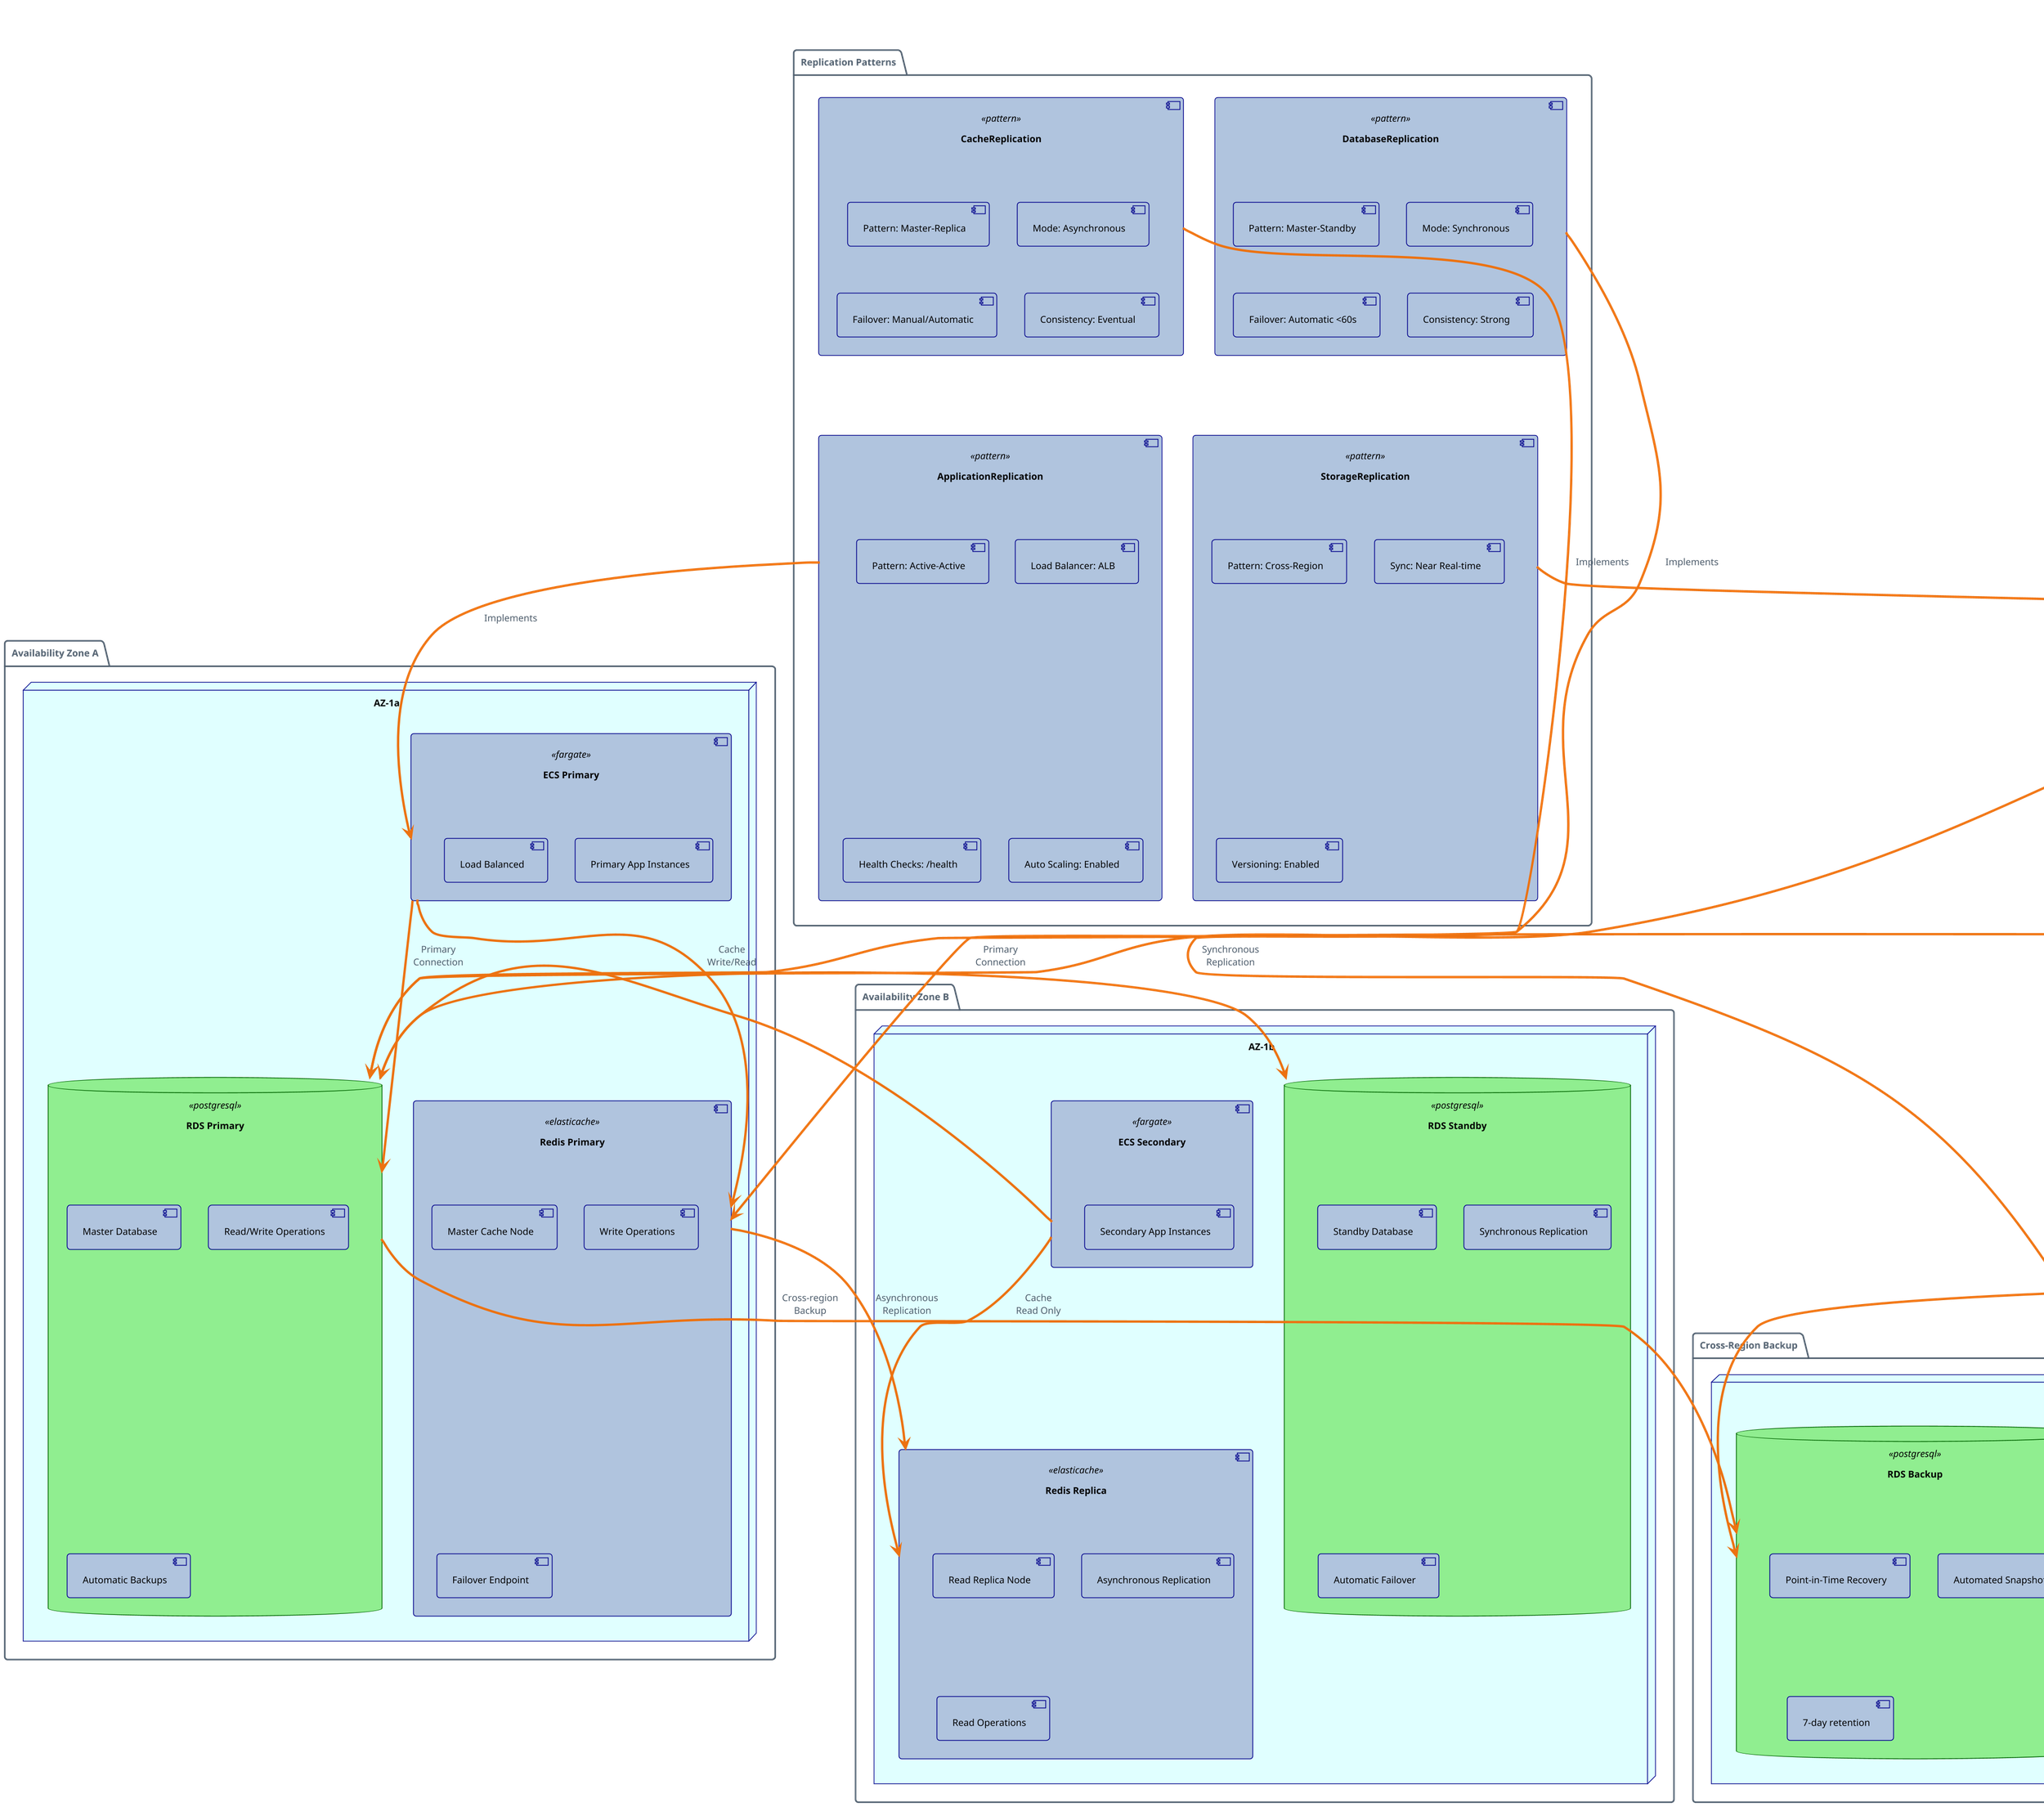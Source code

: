 @startuml EstrategiaReplicacion
!theme aws-orange
skinparam backgroundColor transparent
skinparam maxMessageSize 300
skinparam dpi 150
skinparam shadowing false

' Configuración de colores para nodos
skinparam node {
    BackgroundColor LightCyan
    BorderColor DarkBlue
    FontColor Black
}
skinparam component {
    BackgroundColor LightSteelBlue
    BorderColor DarkBlue
    FontColor Black
}
skinparam database {
    BackgroundColor LightGreen
    BorderColor DarkGreen
    FontColor Black
}

title Estrategia de Replicacion 

package "Availability Zone A" {
    node "AZ-1a" {
        database "RDS Primary" <<postgresql>> {
            [Master Database]
            [Read/Write Operations]
            [Automatic Backups]
        }
        
        component "Redis Primary" <<elasticache>> {
            [Master Cache Node]
            [Write Operations]
            [Failover Endpoint]
        }
        
        component "ECS Primary" <<fargate>> {
            [Primary App Instances]
            [Load Balanced]
        }
    }
}

package "Availability Zone B" {
    node "AZ-1b" {
        database "RDS Standby" <<postgresql>> {
            [Standby Database]
            [Synchronous Replication]
            [Automatic Failover]
        }
        
        component "Redis Replica" <<elasticache>> {
            [Read Replica Node]
            [Asynchronous Replication]
            [Read Operations]
        }
        
        component "ECS Secondary" <<fargate>> {
            [Secondary App Instances]
            [Load Balanced]
        }
    }
}

package "Cross-Region Backup" {
    node "Region us-east-1" {
        database "RDS Backup" <<postgresql>> {
            [Point-in-Time Recovery]
            [Automated Snapshots]
            [7-day retention]
        }
        
        component "S3 Replication" <<s3>> {
            [Cross-Region Replication]
            [99.999999999% Durability]
            [Versioning Enabled]
        }
    }
}

package "S3 Storage Strategy" {
    component "Primary S3" <<s3-primary>> {
        [medisupply-documents-prod]
        [Intelligent Tiering]
        [Lifecycle Policies]
        [Encryption at Rest]
    }
    
    component "Backup S3" <<s3-backup>> {
        [medisupply-backup-prod]
        [Database Backups]
        [Application Logs]
        [Configuration Files]
    }
    
    component "DR S3" <<s3-dr>> {
        [medisupply-dr-prod]
        [Disaster Recovery]
        [Cross-Region Sync]
        [Emergency Restore]
    }
}

package "Replication Patterns" {
    component "DatabaseReplication" <<pattern>> {
        [Pattern: Master-Standby]
        [Mode: Synchronous]
        [Failover: Automatic <60s]
        [Consistency: Strong]
    }
    
    component "CacheReplication" <<pattern>> {
        [Pattern: Master-Replica]
        [Mode: Asynchronous]
        [Failover: Manual/Automatic]
        [Consistency: Eventual]
    }
    
    component "StorageReplication" <<pattern>> {
        [Pattern: Cross-Region]
        [Mode: Asynchronous]
        [Sync: Near Real-time]
        [Versioning: Enabled]
    }
    
    component "ApplicationReplication" <<pattern>> {
        [Pattern: Active-Active]
        [Load Balancer: ALB]
        [Health Checks: /health]
        [Auto Scaling: Enabled]
    }
}

package "Backup Strategy" {
    component "AutomatedBackups" <<backup>> {
        [RDS: Daily automated snapshots]
        [Redis: No native backup (stateless)]
        [S3: Versioning + Lifecycle]
        [Retention: 7 days]
    }
    
    component "ManualBackups" <<backup>> {
        [RDS: Manual snapshots before deployments]
        [Application: Configuration backup]
        [S3: Cross-region replication]
        [Retention: 30 days]
    }
    
    component "DisasterRecovery" <<backup>> {
        [RTO: 4 hours]
        [RPO: 15 minutes]
        [Cross-region standby]
        [Automated testing monthly]
    }
}

' Conexiones de replicación
"RDS Primary" --> "RDS Standby" : "Synchronous\nReplication"
"Redis Primary" --> "Redis Replica" : "Asynchronous\nReplication"
"RDS Primary" --> "RDS Backup" : "Cross-region\nBackup"
"Primary S3" --> "S3 Replication" : "Cross-region\nReplication"

"ECS Primary" --> "RDS Primary" : "Primary\nConnection"
"ECS Secondary" --> "RDS Primary" : "Primary\nConnection"
"ECS Primary" --> "Redis Primary" : "Cache\nWrite/Read"
"ECS Secondary" --> "Redis Replica" : "Cache\nRead Only"

"DatabaseReplication" --> "RDS Primary" : "Implements"
"CacheReplication" --> "Redis Primary" : "Implements"
"StorageReplication" --> "Primary S3" : "Implements"
"ApplicationReplication" --> "ECS Primary" : "Implements"

"AutomatedBackups" --> "RDS Primary" : "Daily Snapshots"
"ManualBackups" --> "Primary S3" : "Manual Sync"
"DisasterRecovery" --> "RDS Backup" : "Recovery Point"

@enduml